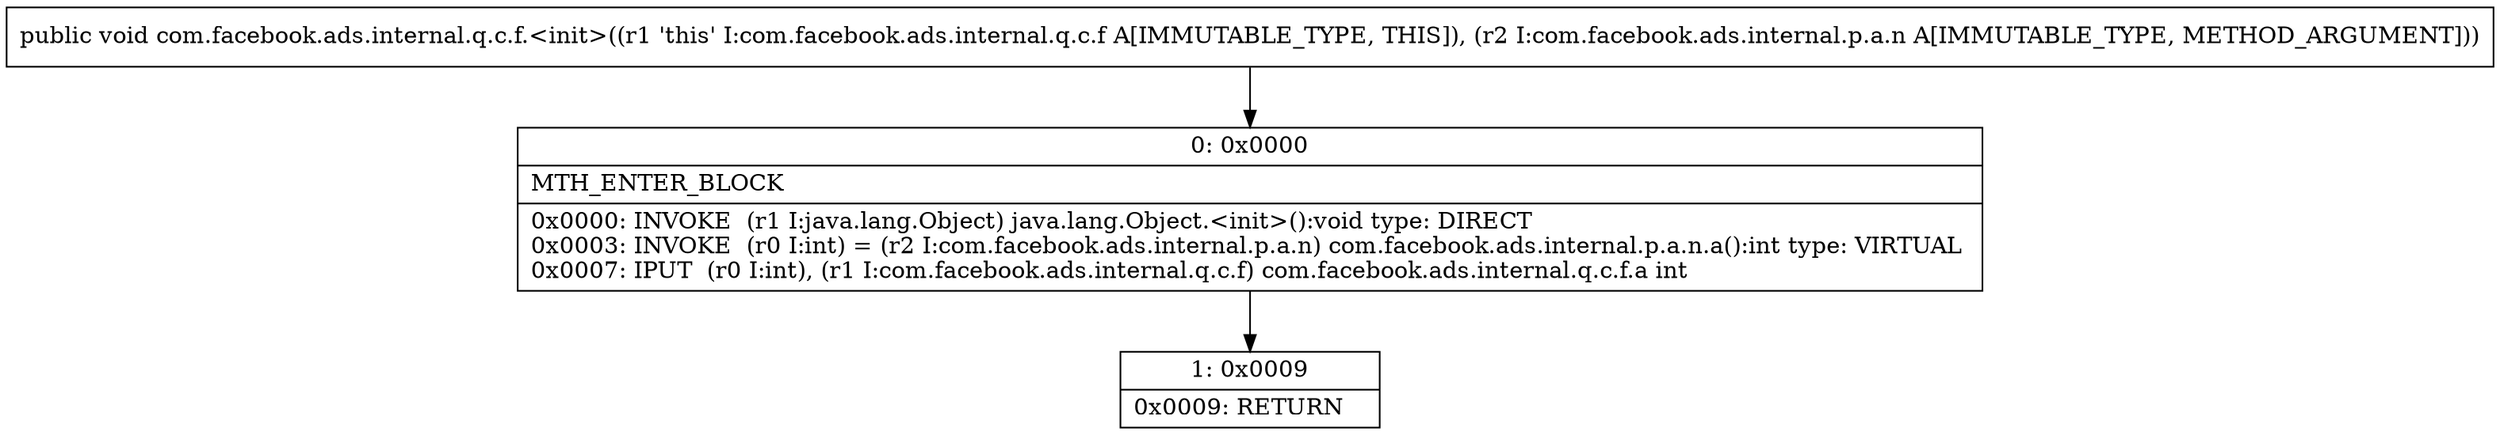 digraph "CFG forcom.facebook.ads.internal.q.c.f.\<init\>(Lcom\/facebook\/ads\/internal\/p\/a\/n;)V" {
Node_0 [shape=record,label="{0\:\ 0x0000|MTH_ENTER_BLOCK\l|0x0000: INVOKE  (r1 I:java.lang.Object) java.lang.Object.\<init\>():void type: DIRECT \l0x0003: INVOKE  (r0 I:int) = (r2 I:com.facebook.ads.internal.p.a.n) com.facebook.ads.internal.p.a.n.a():int type: VIRTUAL \l0x0007: IPUT  (r0 I:int), (r1 I:com.facebook.ads.internal.q.c.f) com.facebook.ads.internal.q.c.f.a int \l}"];
Node_1 [shape=record,label="{1\:\ 0x0009|0x0009: RETURN   \l}"];
MethodNode[shape=record,label="{public void com.facebook.ads.internal.q.c.f.\<init\>((r1 'this' I:com.facebook.ads.internal.q.c.f A[IMMUTABLE_TYPE, THIS]), (r2 I:com.facebook.ads.internal.p.a.n A[IMMUTABLE_TYPE, METHOD_ARGUMENT])) }"];
MethodNode -> Node_0;
Node_0 -> Node_1;
}

